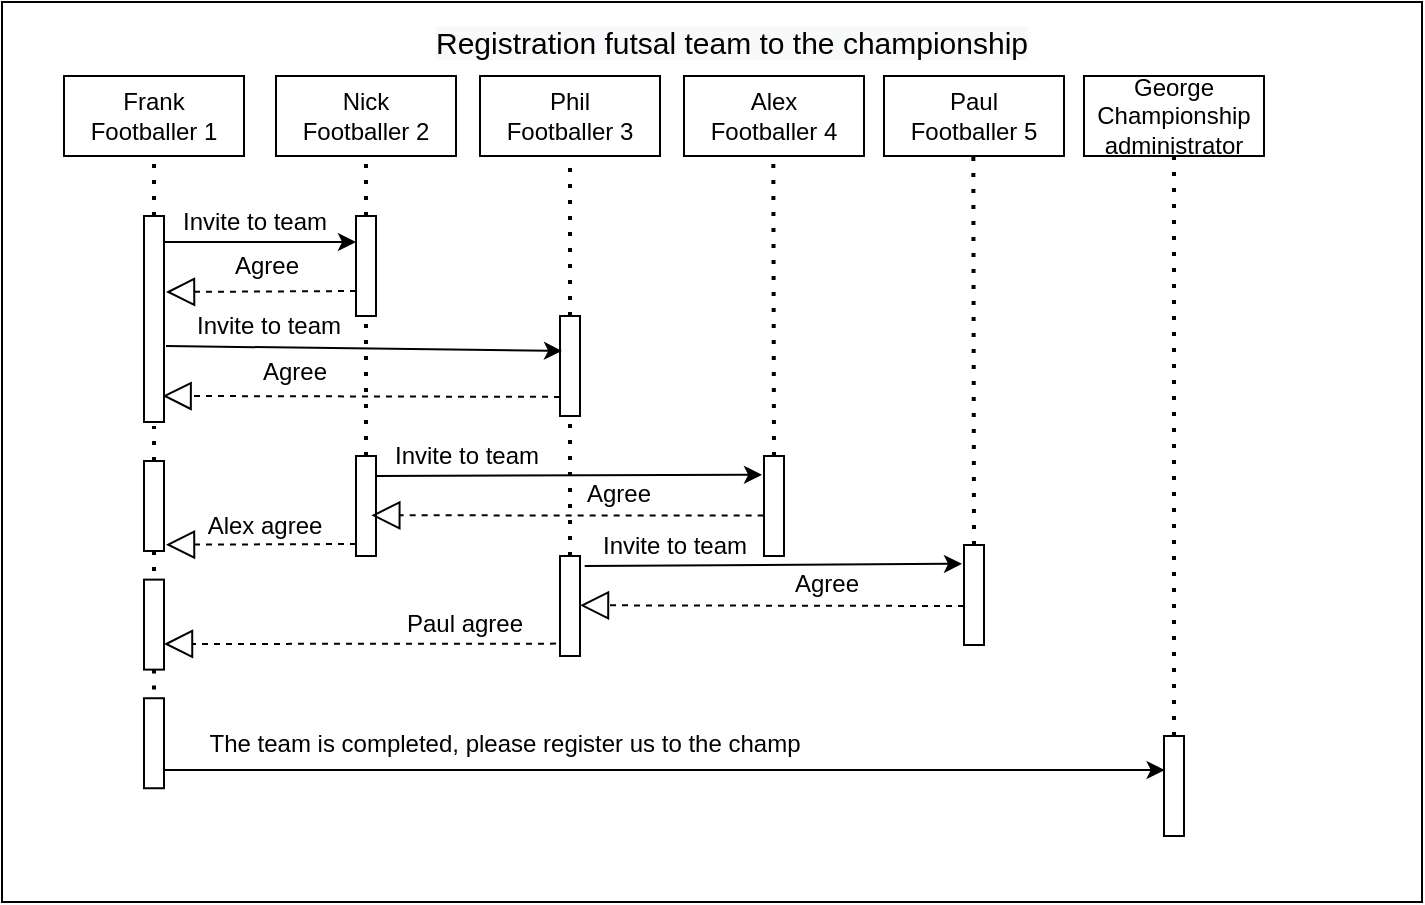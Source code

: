 <mxfile version="14.5.8" type="device"><diagram id="RFIa_hh3VK2ekhxMt_CZ" name="Page-1"><mxGraphModel dx="918" dy="485" grid="1" gridSize="10" guides="1" tooltips="1" connect="1" arrows="1" fold="1" page="1" pageScale="1" pageWidth="827" pageHeight="1169" math="0" shadow="0"><root><mxCell id="0"/><mxCell id="1" parent="0"/><mxCell id="7REITPVhLnRLSwO3oGYP-56" value="" style="rounded=0;whiteSpace=wrap;html=1;" vertex="1" parent="1"><mxGeometry width="710" height="450" as="geometry"/></mxCell><mxCell id="7REITPVhLnRLSwO3oGYP-2" value="Frank&lt;br&gt;Footballer 1" style="rounded=0;whiteSpace=wrap;html=1;" vertex="1" parent="1"><mxGeometry x="31" y="37" width="90" height="40" as="geometry"/></mxCell><mxCell id="7REITPVhLnRLSwO3oGYP-3" value="" style="endArrow=none;dashed=1;html=1;dashPattern=1 3;strokeWidth=2;entryX=0.5;entryY=1;entryDx=0;entryDy=0;" edge="1" parent="1" target="7REITPVhLnRLSwO3oGYP-2"><mxGeometry width="50" height="50" relative="1" as="geometry"><mxPoint x="76" y="107" as="sourcePoint"/><mxPoint x="441" y="287" as="targetPoint"/></mxGeometry></mxCell><mxCell id="7REITPVhLnRLSwO3oGYP-4" value="" style="rounded=0;whiteSpace=wrap;html=1;" vertex="1" parent="1"><mxGeometry x="71" y="107" width="10" height="103" as="geometry"/></mxCell><mxCell id="7REITPVhLnRLSwO3oGYP-5" value="Nick&lt;br&gt;Footballer 2" style="rounded=0;whiteSpace=wrap;html=1;" vertex="1" parent="1"><mxGeometry x="137" y="37" width="90" height="40" as="geometry"/></mxCell><mxCell id="7REITPVhLnRLSwO3oGYP-6" value="Phil &lt;br&gt;Footballer 3" style="rounded=0;whiteSpace=wrap;html=1;" vertex="1" parent="1"><mxGeometry x="239" y="37" width="90" height="40" as="geometry"/></mxCell><mxCell id="7REITPVhLnRLSwO3oGYP-7" value="" style="endArrow=classic;html=1;exitX=1;exitY=0.25;exitDx=0;exitDy=0;entryX=0;entryY=0.5;entryDx=0;entryDy=0;" edge="1" parent="1"><mxGeometry width="50" height="50" relative="1" as="geometry"><mxPoint x="81" y="120" as="sourcePoint"/><mxPoint x="177" y="120" as="targetPoint"/></mxGeometry></mxCell><mxCell id="7REITPVhLnRLSwO3oGYP-8" value="" style="rounded=0;whiteSpace=wrap;html=1;" vertex="1" parent="1"><mxGeometry x="177" y="107" width="10" height="50" as="geometry"/></mxCell><mxCell id="7REITPVhLnRLSwO3oGYP-9" value="" style="endArrow=none;dashed=1;html=1;dashPattern=1 3;strokeWidth=2;entryX=0.5;entryY=1;entryDx=0;entryDy=0;exitX=0.5;exitY=0;exitDx=0;exitDy=0;" edge="1" parent="1" source="7REITPVhLnRLSwO3oGYP-8" target="7REITPVhLnRLSwO3oGYP-5"><mxGeometry width="50" height="50" relative="1" as="geometry"><mxPoint x="86" y="117" as="sourcePoint"/><mxPoint x="86" y="87" as="targetPoint"/></mxGeometry></mxCell><mxCell id="7REITPVhLnRLSwO3oGYP-10" value="Invite to team" style="text;html=1;align=center;verticalAlign=middle;resizable=0;points=[];autosize=1;strokeColor=none;" vertex="1" parent="1"><mxGeometry x="81" y="100" width="90" height="20" as="geometry"/></mxCell><mxCell id="7REITPVhLnRLSwO3oGYP-11" value="" style="rounded=0;whiteSpace=wrap;html=1;" vertex="1" parent="1"><mxGeometry x="279" y="157" width="10" height="50" as="geometry"/></mxCell><mxCell id="7REITPVhLnRLSwO3oGYP-12" value="" style="endArrow=none;dashed=1;html=1;dashPattern=1 3;strokeWidth=2;entryX=0.5;entryY=1;entryDx=0;entryDy=0;exitX=0.5;exitY=0;exitDx=0;exitDy=0;" edge="1" parent="1" source="7REITPVhLnRLSwO3oGYP-11"><mxGeometry width="50" height="50" relative="1" as="geometry"><mxPoint x="188" y="117" as="sourcePoint"/><mxPoint x="284" y="77" as="targetPoint"/></mxGeometry></mxCell><mxCell id="7REITPVhLnRLSwO3oGYP-13" value="" style="endArrow=classic;html=1;exitX=1;exitY=0.25;exitDx=0;exitDy=0;entryX=0;entryY=0.25;entryDx=0;entryDy=0;" edge="1" parent="1"><mxGeometry width="50" height="50" relative="1" as="geometry"><mxPoint x="82" y="172" as="sourcePoint"/><mxPoint x="280" y="174.5" as="targetPoint"/></mxGeometry></mxCell><mxCell id="7REITPVhLnRLSwO3oGYP-14" value="Invite to team" style="text;html=1;align=center;verticalAlign=middle;resizable=0;points=[];autosize=1;strokeColor=none;" vertex="1" parent="1"><mxGeometry x="88" y="152" width="90" height="20" as="geometry"/></mxCell><mxCell id="7REITPVhLnRLSwO3oGYP-15" value="Alex&lt;br&gt;Footballer 4" style="rounded=0;whiteSpace=wrap;html=1;" vertex="1" parent="1"><mxGeometry x="341" y="37" width="90" height="40" as="geometry"/></mxCell><mxCell id="7REITPVhLnRLSwO3oGYP-16" value="" style="endArrow=block;dashed=1;endFill=0;endSize=12;html=1;entryX=1.1;entryY=0.369;entryDx=0;entryDy=0;exitX=0;exitY=0.75;exitDx=0;exitDy=0;entryPerimeter=0;" edge="1" parent="1" source="7REITPVhLnRLSwO3oGYP-8" target="7REITPVhLnRLSwO3oGYP-4"><mxGeometry width="160" relative="1" as="geometry"><mxPoint x="211" y="237" as="sourcePoint"/><mxPoint x="371" y="237" as="targetPoint"/></mxGeometry></mxCell><mxCell id="7REITPVhLnRLSwO3oGYP-17" value="Agree" style="text;html=1;align=center;verticalAlign=middle;resizable=0;points=[];autosize=1;strokeColor=none;" vertex="1" parent="1"><mxGeometry x="107" y="122" width="50" height="20" as="geometry"/></mxCell><mxCell id="7REITPVhLnRLSwO3oGYP-18" value="" style="endArrow=block;dashed=1;endFill=0;endSize=12;html=1;exitX=0;exitY=0.75;exitDx=0;exitDy=0;entryX=0.931;entryY=0.666;entryDx=0;entryDy=0;entryPerimeter=0;" edge="1" parent="1"><mxGeometry width="160" relative="1" as="geometry"><mxPoint x="279.0" y="197.45" as="sourcePoint"/><mxPoint x="80.31" y="196.97" as="targetPoint"/></mxGeometry></mxCell><mxCell id="7REITPVhLnRLSwO3oGYP-19" value="Agree" style="text;html=1;align=center;verticalAlign=middle;resizable=0;points=[];autosize=1;strokeColor=none;" vertex="1" parent="1"><mxGeometry x="121" y="175" width="50" height="20" as="geometry"/></mxCell><mxCell id="7REITPVhLnRLSwO3oGYP-24" value="" style="endArrow=none;dashed=1;html=1;dashPattern=1 3;strokeWidth=2;entryX=0.5;entryY=1;entryDx=0;entryDy=0;" edge="1" parent="1" target="7REITPVhLnRLSwO3oGYP-8"><mxGeometry width="50" height="50" relative="1" as="geometry"><mxPoint x="182" y="227" as="sourcePoint"/><mxPoint x="192.0" y="87.0" as="targetPoint"/></mxGeometry></mxCell><mxCell id="7REITPVhLnRLSwO3oGYP-25" value="" style="rounded=0;whiteSpace=wrap;html=1;" vertex="1" parent="1"><mxGeometry x="177" y="227" width="10" height="50" as="geometry"/></mxCell><mxCell id="7REITPVhLnRLSwO3oGYP-26" value="" style="endArrow=classic;html=1;exitX=1;exitY=0.25;exitDx=0;exitDy=0;entryX=-0.1;entryY=0.188;entryDx=0;entryDy=0;entryPerimeter=0;" edge="1" parent="1" target="7REITPVhLnRLSwO3oGYP-29"><mxGeometry width="50" height="50" relative="1" as="geometry"><mxPoint x="187" y="237" as="sourcePoint"/><mxPoint x="283.0" y="237" as="targetPoint"/></mxGeometry></mxCell><mxCell id="7REITPVhLnRLSwO3oGYP-27" value="Invite to team" style="text;html=1;align=center;verticalAlign=middle;resizable=0;points=[];autosize=1;strokeColor=none;" vertex="1" parent="1"><mxGeometry x="187" y="217" width="90" height="20" as="geometry"/></mxCell><mxCell id="7REITPVhLnRLSwO3oGYP-28" value="" style="endArrow=none;dashed=1;html=1;dashPattern=1 3;strokeWidth=2;entryX=0.5;entryY=1;entryDx=0;entryDy=0;" edge="1" parent="1"><mxGeometry width="50" height="50" relative="1" as="geometry"><mxPoint x="386" y="227" as="sourcePoint"/><mxPoint x="385.66" y="77.0" as="targetPoint"/></mxGeometry></mxCell><mxCell id="7REITPVhLnRLSwO3oGYP-29" value="" style="rounded=0;whiteSpace=wrap;html=1;" vertex="1" parent="1"><mxGeometry x="381" y="227" width="10" height="50" as="geometry"/></mxCell><mxCell id="7REITPVhLnRLSwO3oGYP-30" value="" style="endArrow=block;dashed=1;endFill=0;endSize=12;html=1;exitX=-0.017;exitY=0.716;exitDx=0;exitDy=0;entryX=0.931;entryY=0.666;entryDx=0;entryDy=0;entryPerimeter=0;exitPerimeter=0;" edge="1" parent="1"><mxGeometry width="160" relative="1" as="geometry"><mxPoint x="380.83" y="256.8" as="sourcePoint"/><mxPoint x="184.66" y="256.64" as="targetPoint"/></mxGeometry></mxCell><mxCell id="7REITPVhLnRLSwO3oGYP-31" value="Agree" style="text;html=1;align=center;verticalAlign=middle;resizable=0;points=[];autosize=1;strokeColor=none;" vertex="1" parent="1"><mxGeometry x="283" y="236.0" width="50" height="20" as="geometry"/></mxCell><mxCell id="7REITPVhLnRLSwO3oGYP-32" value="" style="rounded=0;whiteSpace=wrap;html=1;" vertex="1" parent="1"><mxGeometry x="71" y="229.5" width="10" height="45" as="geometry"/></mxCell><mxCell id="7REITPVhLnRLSwO3oGYP-33" value="" style="endArrow=block;dashed=1;endFill=0;endSize=12;html=1;entryX=1.1;entryY=0.93;entryDx=0;entryDy=0;entryPerimeter=0;exitX=0;exitY=0.88;exitDx=0;exitDy=0;exitPerimeter=0;" edge="1" parent="1" source="7REITPVhLnRLSwO3oGYP-25" target="7REITPVhLnRLSwO3oGYP-32"><mxGeometry width="160" relative="1" as="geometry"><mxPoint x="171" y="271" as="sourcePoint"/><mxPoint x="125.83" y="273" as="targetPoint"/></mxGeometry></mxCell><mxCell id="7REITPVhLnRLSwO3oGYP-34" value="Alex agree" style="text;html=1;align=center;verticalAlign=middle;resizable=0;points=[];autosize=1;strokeColor=none;" vertex="1" parent="1"><mxGeometry x="96.0" y="251.5" width="70" height="20" as="geometry"/></mxCell><mxCell id="7REITPVhLnRLSwO3oGYP-35" value="" style="endArrow=none;dashed=1;html=1;dashPattern=1 3;strokeWidth=2;entryX=0.5;entryY=1;entryDx=0;entryDy=0;exitX=0.5;exitY=0;exitDx=0;exitDy=0;" edge="1" parent="1" source="7REITPVhLnRLSwO3oGYP-32"><mxGeometry width="50" height="50" relative="1" as="geometry"><mxPoint x="86" y="167" as="sourcePoint"/><mxPoint x="76" y="212" as="targetPoint"/></mxGeometry></mxCell><mxCell id="7REITPVhLnRLSwO3oGYP-36" value="" style="endArrow=none;dashed=1;html=1;dashPattern=1 3;strokeWidth=2;entryX=0.5;entryY=1;entryDx=0;entryDy=0;" edge="1" parent="1"><mxGeometry width="50" height="50" relative="1" as="geometry"><mxPoint x="284.0" y="277" as="sourcePoint"/><mxPoint x="284.0" y="207" as="targetPoint"/></mxGeometry></mxCell><mxCell id="7REITPVhLnRLSwO3oGYP-37" value="" style="rounded=0;whiteSpace=wrap;html=1;" vertex="1" parent="1"><mxGeometry x="279" y="277" width="10" height="50" as="geometry"/></mxCell><mxCell id="7REITPVhLnRLSwO3oGYP-38" value="Paul&lt;br&gt;Footballer 5" style="rounded=0;whiteSpace=wrap;html=1;" vertex="1" parent="1"><mxGeometry x="441" y="37" width="90" height="40" as="geometry"/></mxCell><mxCell id="7REITPVhLnRLSwO3oGYP-39" value="" style="endArrow=classic;html=1;exitX=1;exitY=0.25;exitDx=0;exitDy=0;entryX=-0.1;entryY=0.188;entryDx=0;entryDy=0;entryPerimeter=0;" edge="1" parent="1" target="7REITPVhLnRLSwO3oGYP-41"><mxGeometry width="50" height="50" relative="1" as="geometry"><mxPoint x="291.34" y="282" as="sourcePoint"/><mxPoint x="387.34" y="282" as="targetPoint"/></mxGeometry></mxCell><mxCell id="7REITPVhLnRLSwO3oGYP-40" value="Invite to team" style="text;html=1;align=center;verticalAlign=middle;resizable=0;points=[];autosize=1;strokeColor=none;" vertex="1" parent="1"><mxGeometry x="291.34" y="262" width="90" height="20" as="geometry"/></mxCell><mxCell id="7REITPVhLnRLSwO3oGYP-41" value="" style="rounded=0;whiteSpace=wrap;html=1;" vertex="1" parent="1"><mxGeometry x="481.0" y="271.5" width="10" height="50" as="geometry"/></mxCell><mxCell id="7REITPVhLnRLSwO3oGYP-42" value="" style="endArrow=block;dashed=1;endFill=0;endSize=12;html=1;entryX=0.931;entryY=0.666;entryDx=0;entryDy=0;entryPerimeter=0;" edge="1" parent="1"><mxGeometry width="160" relative="1" as="geometry"><mxPoint x="481" y="302" as="sourcePoint"/><mxPoint x="289.0" y="301.64" as="targetPoint"/></mxGeometry></mxCell><mxCell id="7REITPVhLnRLSwO3oGYP-43" value="Agree" style="text;html=1;align=center;verticalAlign=middle;resizable=0;points=[];autosize=1;strokeColor=none;" vertex="1" parent="1"><mxGeometry x="387.34" y="281" width="50" height="20" as="geometry"/></mxCell><mxCell id="7REITPVhLnRLSwO3oGYP-44" value="" style="endArrow=none;dashed=1;html=1;dashPattern=1 3;strokeWidth=2;entryX=0.5;entryY=1;entryDx=0;entryDy=0;exitX=0.5;exitY=0;exitDx=0;exitDy=0;" edge="1" parent="1" source="7REITPVhLnRLSwO3oGYP-41"><mxGeometry width="50" height="50" relative="1" as="geometry"><mxPoint x="486" y="227" as="sourcePoint"/><mxPoint x="485.66" y="77.0" as="targetPoint"/></mxGeometry></mxCell><mxCell id="7REITPVhLnRLSwO3oGYP-45" value="" style="endArrow=block;dashed=1;endFill=0;endSize=12;html=1;exitX=0;exitY=0.88;exitDx=0;exitDy=0;exitPerimeter=0;" edge="1" parent="1"><mxGeometry width="160" relative="1" as="geometry"><mxPoint x="277.0" y="320.81" as="sourcePoint"/><mxPoint x="81" y="321" as="targetPoint"/></mxGeometry></mxCell><mxCell id="7REITPVhLnRLSwO3oGYP-46" value="Paul agree" style="text;html=1;align=center;verticalAlign=middle;resizable=0;points=[];autosize=1;strokeColor=none;" vertex="1" parent="1"><mxGeometry x="196" y="301.31" width="70" height="20" as="geometry"/></mxCell><mxCell id="7REITPVhLnRLSwO3oGYP-47" value="" style="rounded=0;whiteSpace=wrap;html=1;" vertex="1" parent="1"><mxGeometry x="71" y="288.81" width="10" height="45" as="geometry"/></mxCell><mxCell id="7REITPVhLnRLSwO3oGYP-48" value="" style="endArrow=none;dashed=1;html=1;dashPattern=1 3;strokeWidth=2;entryX=0.5;entryY=0;entryDx=0;entryDy=0;exitX=0.5;exitY=1;exitDx=0;exitDy=0;" edge="1" parent="1" source="7REITPVhLnRLSwO3oGYP-32" target="7REITPVhLnRLSwO3oGYP-47"><mxGeometry width="50" height="50" relative="1" as="geometry"><mxPoint x="86" y="239.5" as="sourcePoint"/><mxPoint x="86" y="222" as="targetPoint"/></mxGeometry></mxCell><mxCell id="7REITPVhLnRLSwO3oGYP-49" value="&lt;div&gt;George&lt;/div&gt;&lt;div&gt;Championship administrator&lt;/div&gt;" style="rounded=0;whiteSpace=wrap;html=1;" vertex="1" parent="1"><mxGeometry x="541" y="37" width="90" height="40" as="geometry"/></mxCell><mxCell id="7REITPVhLnRLSwO3oGYP-50" value="" style="rounded=0;whiteSpace=wrap;html=1;" vertex="1" parent="1"><mxGeometry x="71" y="348.12" width="10" height="45" as="geometry"/></mxCell><mxCell id="7REITPVhLnRLSwO3oGYP-51" value="" style="endArrow=none;dashed=1;html=1;dashPattern=1 3;strokeWidth=2;entryX=0.5;entryY=0;entryDx=0;entryDy=0;exitX=0.5;exitY=1;exitDx=0;exitDy=0;" edge="1" parent="1" target="7REITPVhLnRLSwO3oGYP-50"><mxGeometry width="50" height="50" relative="1" as="geometry"><mxPoint x="76" y="333.81" as="sourcePoint"/><mxPoint x="86" y="281.31" as="targetPoint"/></mxGeometry></mxCell><mxCell id="7REITPVhLnRLSwO3oGYP-52" value="" style="endArrow=classic;html=1;exitX=1;exitY=0.25;exitDx=0;exitDy=0;entryX=0.033;entryY=0.2;entryDx=0;entryDy=0;entryPerimeter=0;" edge="1" parent="1"><mxGeometry width="50" height="50" relative="1" as="geometry"><mxPoint x="81.0" y="384" as="sourcePoint"/><mxPoint x="581.33" y="384" as="targetPoint"/></mxGeometry></mxCell><mxCell id="7REITPVhLnRLSwO3oGYP-53" value="" style="rounded=0;whiteSpace=wrap;html=1;" vertex="1" parent="1"><mxGeometry x="581" y="367" width="10" height="50" as="geometry"/></mxCell><mxCell id="7REITPVhLnRLSwO3oGYP-54" value="" style="endArrow=none;dashed=1;html=1;dashPattern=1 3;strokeWidth=2;exitX=0.5;exitY=0;exitDx=0;exitDy=0;" edge="1" parent="1" source="7REITPVhLnRLSwO3oGYP-53"><mxGeometry width="50" height="50" relative="1" as="geometry"><mxPoint x="585.92" y="277" as="sourcePoint"/><mxPoint x="586" y="77" as="targetPoint"/></mxGeometry></mxCell><mxCell id="7REITPVhLnRLSwO3oGYP-55" value="The team is completed, please register us to the champ" style="text;html=1;align=center;verticalAlign=middle;resizable=0;points=[];autosize=1;strokeColor=none;" vertex="1" parent="1"><mxGeometry x="96" y="360.62" width="310" height="20" as="geometry"/></mxCell><mxCell id="7REITPVhLnRLSwO3oGYP-57" value="&lt;font style=&quot;font-size: 15px&quot;&gt;&lt;span style=&quot;color: rgb(0 , 0 , 0) ; font-family: &amp;#34;helvetica&amp;#34; ; font-style: normal ; font-weight: 400 ; letter-spacing: normal ; text-align: center ; text-indent: 0px ; text-transform: none ; word-spacing: 0px ; background-color: rgb(248 , 249 , 250) ; display: inline ; float: none&quot;&gt;Registration futsal team to the championship&lt;/span&gt;&lt;br&gt;&lt;/font&gt;" style="text;html=1;strokeColor=none;fillColor=none;align=center;verticalAlign=middle;whiteSpace=wrap;rounded=0;" vertex="1" parent="1"><mxGeometry x="170" y="10" width="390" height="20" as="geometry"/></mxCell></root></mxGraphModel></diagram></mxfile>